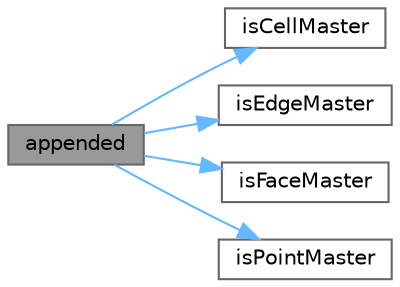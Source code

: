 digraph "appended"
{
 // LATEX_PDF_SIZE
  bgcolor="transparent";
  edge [fontname=Helvetica,fontsize=10,labelfontname=Helvetica,labelfontsize=10];
  node [fontname=Helvetica,fontsize=10,shape=box,height=0.2,width=0.4];
  rankdir="LR";
  Node1 [id="Node000001",label="appended",height=0.2,width=0.4,color="gray40", fillcolor="grey60", style="filled", fontcolor="black",tooltip=" "];
  Node1 -> Node2 [id="edge1_Node000001_Node000002",color="steelblue1",style="solid",tooltip=" "];
  Node2 [id="Node000002",label="isCellMaster",height=0.2,width=0.4,color="grey40", fillcolor="white", style="filled",URL="$classFoam_1_1polyAddCell.html#af76b2e9d53153c301d3af1ee88e6576e",tooltip=" "];
  Node1 -> Node3 [id="edge2_Node000001_Node000003",color="steelblue1",style="solid",tooltip=" "];
  Node3 [id="Node000003",label="isEdgeMaster",height=0.2,width=0.4,color="grey40", fillcolor="white", style="filled",URL="$classFoam_1_1polyAddCell.html#a5c13a6317bab9ae59c660e03c596aa6b",tooltip=" "];
  Node1 -> Node4 [id="edge3_Node000001_Node000004",color="steelblue1",style="solid",tooltip=" "];
  Node4 [id="Node000004",label="isFaceMaster",height=0.2,width=0.4,color="grey40", fillcolor="white", style="filled",URL="$classFoam_1_1polyAddCell.html#ad980ab191b09a6f2ab16b2c9c4050cfc",tooltip=" "];
  Node1 -> Node5 [id="edge4_Node000001_Node000005",color="steelblue1",style="solid",tooltip=" "];
  Node5 [id="Node000005",label="isPointMaster",height=0.2,width=0.4,color="grey40", fillcolor="white", style="filled",URL="$classFoam_1_1polyAddCell.html#ae36cbf4a4304cccefb10f603264d3646",tooltip=" "];
}
